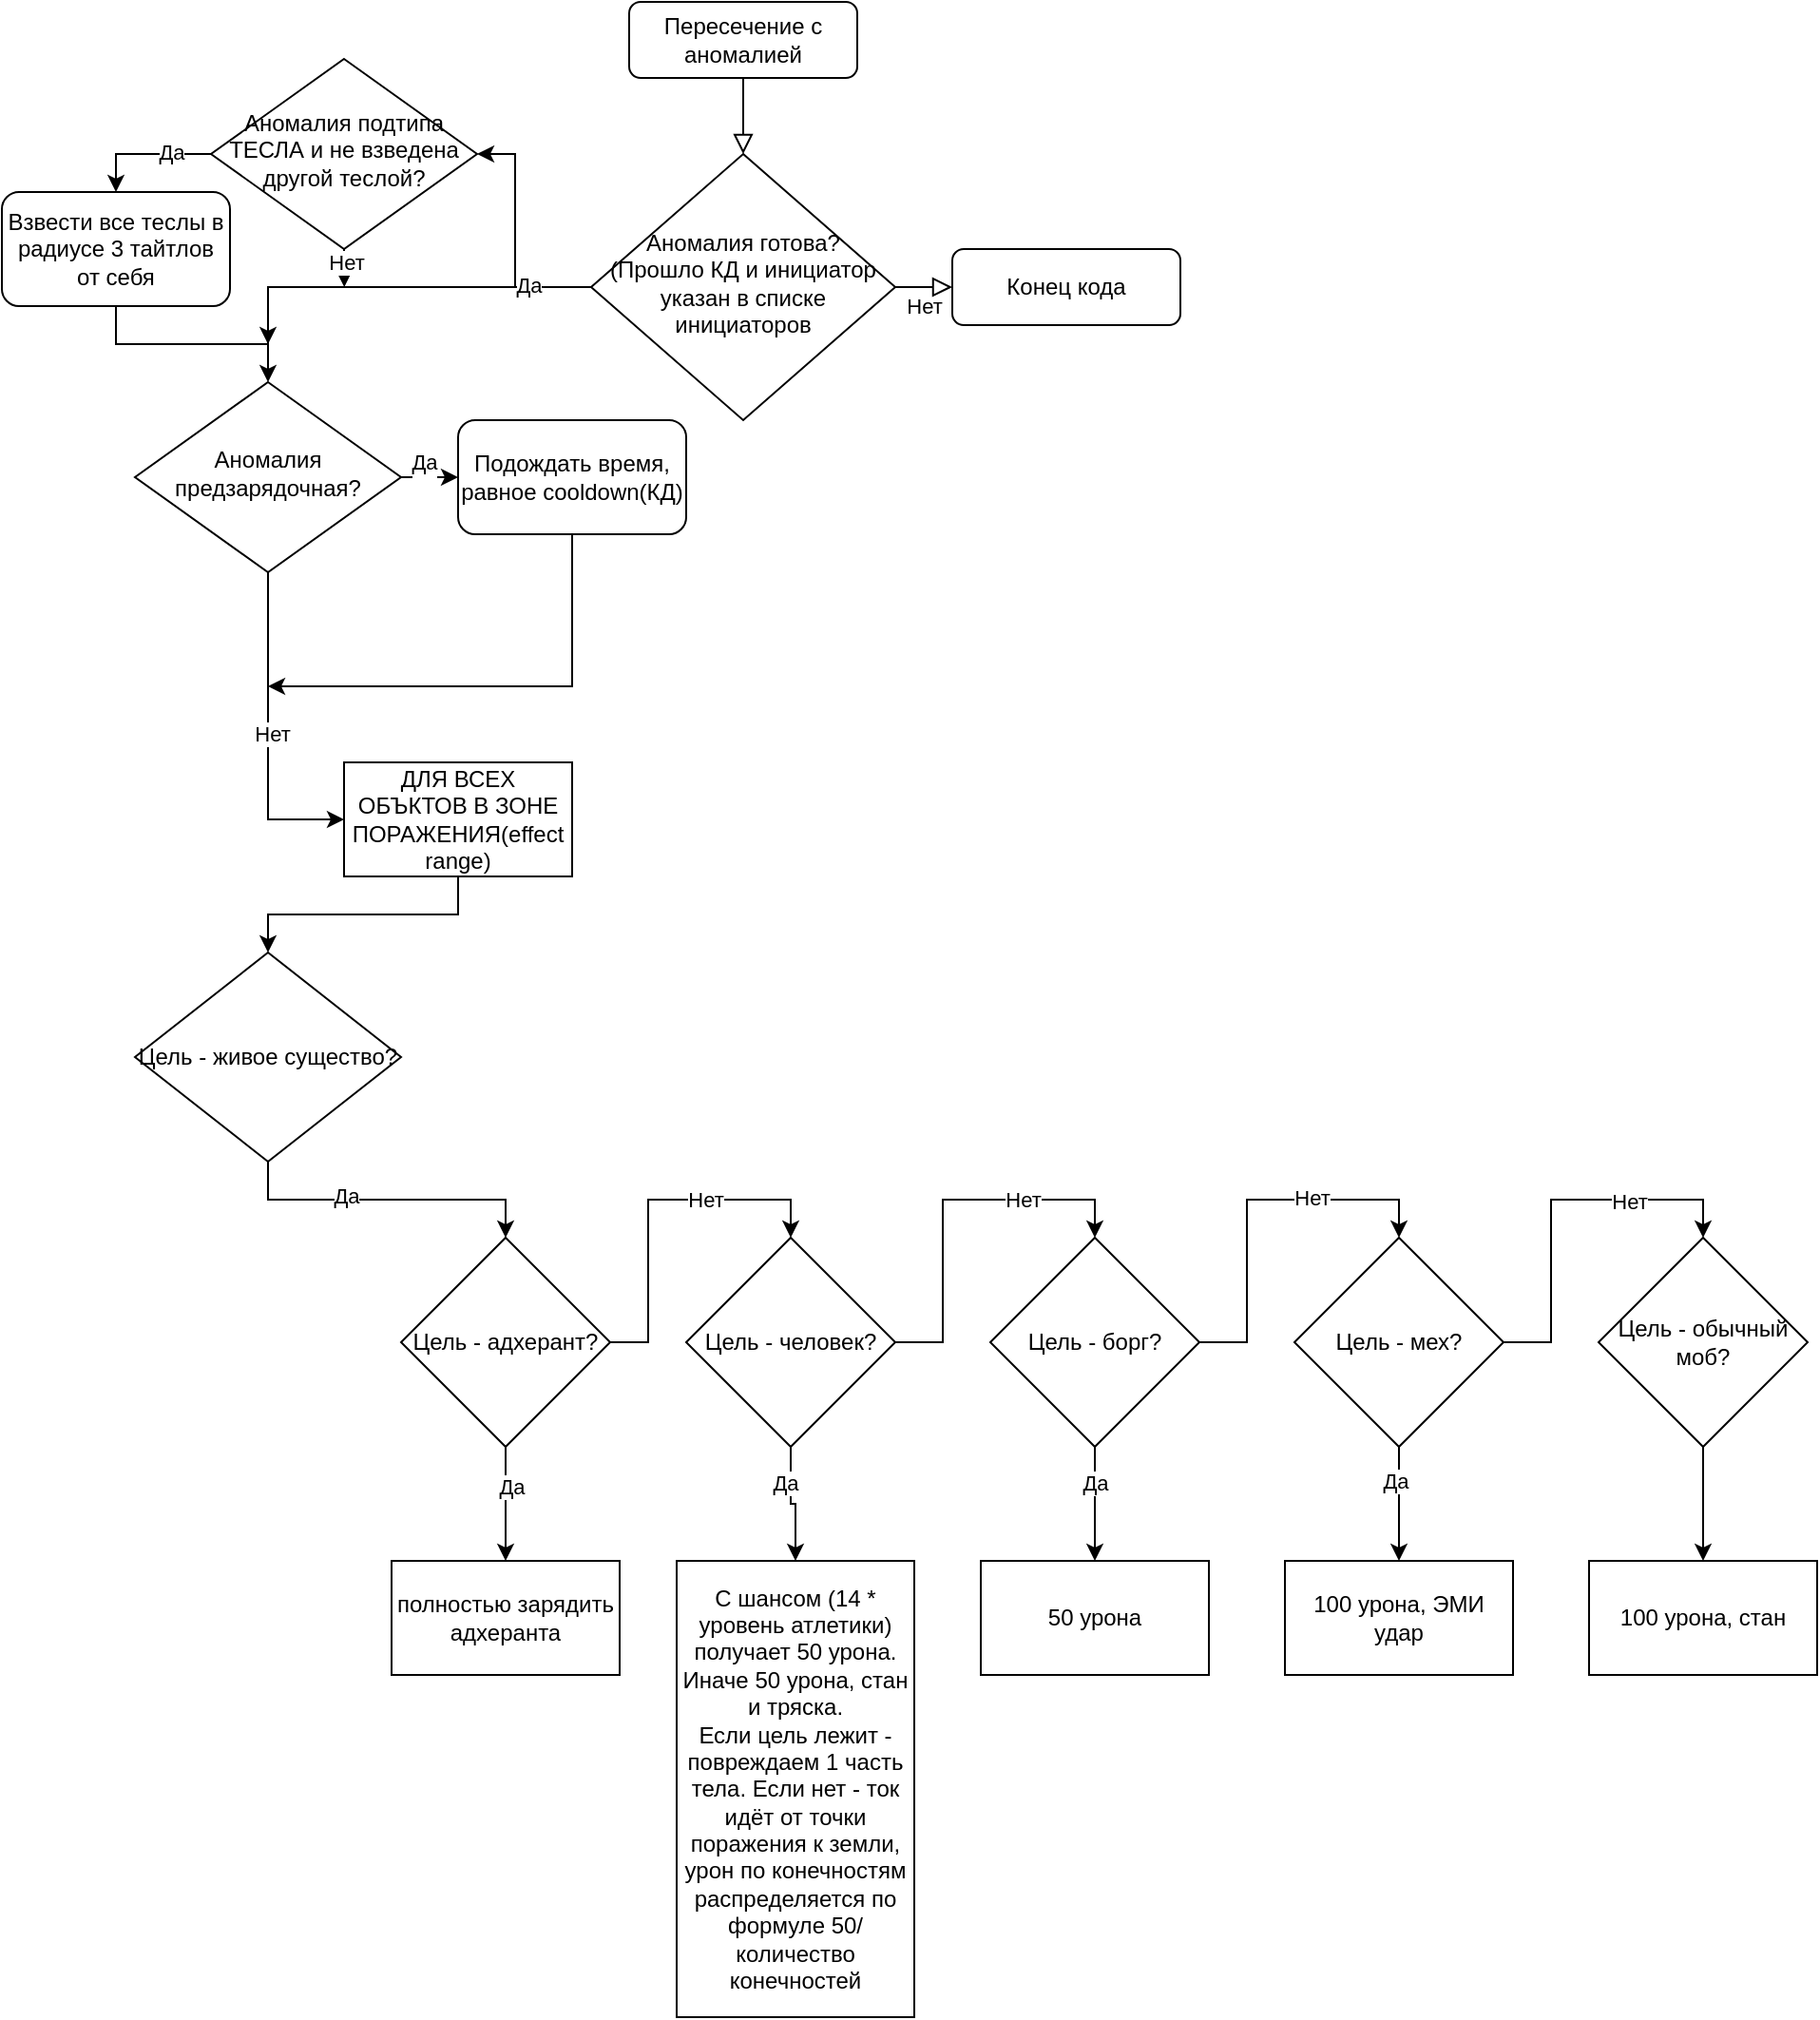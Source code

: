 <mxfile version="24.7.17">
  <diagram id="C5RBs43oDa-KdzZeNtuy" name="Page-1">
    <mxGraphModel dx="987" dy="1754" grid="1" gridSize="10" guides="1" tooltips="1" connect="1" arrows="1" fold="1" page="1" pageScale="1" pageWidth="827" pageHeight="1169" math="0" shadow="0">
      <root>
        <mxCell id="WIyWlLk6GJQsqaUBKTNV-0" />
        <mxCell id="WIyWlLk6GJQsqaUBKTNV-1" parent="WIyWlLk6GJQsqaUBKTNV-0" />
        <mxCell id="WIyWlLk6GJQsqaUBKTNV-2" value="" style="rounded=0;html=1;jettySize=auto;orthogonalLoop=1;fontSize=11;endArrow=block;endFill=0;endSize=8;strokeWidth=1;shadow=0;labelBackgroundColor=none;edgeStyle=orthogonalEdgeStyle;" parent="WIyWlLk6GJQsqaUBKTNV-1" source="WIyWlLk6GJQsqaUBKTNV-3" target="WIyWlLk6GJQsqaUBKTNV-6" edge="1">
          <mxGeometry relative="1" as="geometry" />
        </mxCell>
        <mxCell id="WIyWlLk6GJQsqaUBKTNV-3" value="Пересечение с аномалией" style="rounded=1;whiteSpace=wrap;html=1;fontSize=12;glass=0;strokeWidth=1;shadow=0;" parent="WIyWlLk6GJQsqaUBKTNV-1" vertex="1">
          <mxGeometry x="340" y="-320" width="120" height="40" as="geometry" />
        </mxCell>
        <mxCell id="WIyWlLk6GJQsqaUBKTNV-5" value="Нет" style="edgeStyle=orthogonalEdgeStyle;rounded=0;html=1;jettySize=auto;orthogonalLoop=1;fontSize=11;endArrow=block;endFill=0;endSize=8;strokeWidth=1;shadow=0;labelBackgroundColor=none;" parent="WIyWlLk6GJQsqaUBKTNV-1" source="WIyWlLk6GJQsqaUBKTNV-6" target="WIyWlLk6GJQsqaUBKTNV-7" edge="1">
          <mxGeometry y="10" relative="1" as="geometry">
            <mxPoint as="offset" />
          </mxGeometry>
        </mxCell>
        <mxCell id="6-93CSxOdGlHAInvIukc-7" style="edgeStyle=orthogonalEdgeStyle;rounded=0;orthogonalLoop=1;jettySize=auto;html=1;exitX=0;exitY=0.5;exitDx=0;exitDy=0;entryX=0.5;entryY=0;entryDx=0;entryDy=0;" edge="1" parent="WIyWlLk6GJQsqaUBKTNV-1" source="WIyWlLk6GJQsqaUBKTNV-6" target="6-93CSxOdGlHAInvIukc-6">
          <mxGeometry relative="1" as="geometry">
            <Array as="points">
              <mxPoint x="150" y="-170" />
            </Array>
          </mxGeometry>
        </mxCell>
        <mxCell id="6-93CSxOdGlHAInvIukc-11" value="Да" style="edgeLabel;html=1;align=center;verticalAlign=middle;resizable=0;points=[];" vertex="1" connectable="0" parent="6-93CSxOdGlHAInvIukc-7">
          <mxGeometry x="-0.701" y="-1" relative="1" as="geometry">
            <mxPoint as="offset" />
          </mxGeometry>
        </mxCell>
        <mxCell id="WIyWlLk6GJQsqaUBKTNV-6" value="Аномалия готова? (Прошло КД и инициатор указан в списке инициаторов" style="rhombus;whiteSpace=wrap;html=1;shadow=0;fontFamily=Helvetica;fontSize=12;align=center;strokeWidth=1;spacing=6;spacingTop=-4;" parent="WIyWlLk6GJQsqaUBKTNV-1" vertex="1">
          <mxGeometry x="320" y="-240" width="160" height="140" as="geometry" />
        </mxCell>
        <mxCell id="WIyWlLk6GJQsqaUBKTNV-7" value="Конец кода" style="rounded=1;whiteSpace=wrap;html=1;fontSize=12;glass=0;strokeWidth=1;shadow=0;" parent="WIyWlLk6GJQsqaUBKTNV-1" vertex="1">
          <mxGeometry x="510" y="-190" width="120" height="40" as="geometry" />
        </mxCell>
        <mxCell id="6-93CSxOdGlHAInvIukc-20" style="edgeStyle=orthogonalEdgeStyle;rounded=0;orthogonalLoop=1;jettySize=auto;html=1;exitX=0;exitY=0.5;exitDx=0;exitDy=0;entryX=0.5;entryY=0;entryDx=0;entryDy=0;" edge="1" parent="WIyWlLk6GJQsqaUBKTNV-1" source="WIyWlLk6GJQsqaUBKTNV-10" target="6-93CSxOdGlHAInvIukc-1">
          <mxGeometry relative="1" as="geometry" />
        </mxCell>
        <mxCell id="6-93CSxOdGlHAInvIukc-21" value="Да" style="edgeLabel;html=1;align=center;verticalAlign=middle;resizable=0;points=[];" vertex="1" connectable="0" parent="6-93CSxOdGlHAInvIukc-20">
          <mxGeometry x="-0.386" y="-1" relative="1" as="geometry">
            <mxPoint as="offset" />
          </mxGeometry>
        </mxCell>
        <mxCell id="6-93CSxOdGlHAInvIukc-22" style="edgeStyle=orthogonalEdgeStyle;rounded=0;orthogonalLoop=1;jettySize=auto;html=1;exitX=0.5;exitY=1;exitDx=0;exitDy=0;" edge="1" parent="WIyWlLk6GJQsqaUBKTNV-1" source="WIyWlLk6GJQsqaUBKTNV-10">
          <mxGeometry relative="1" as="geometry">
            <mxPoint x="190.143" y="-170" as="targetPoint" />
          </mxGeometry>
        </mxCell>
        <mxCell id="6-93CSxOdGlHAInvIukc-23" value="Нет" style="edgeLabel;html=1;align=center;verticalAlign=middle;resizable=0;points=[];" vertex="1" connectable="0" parent="6-93CSxOdGlHAInvIukc-22">
          <mxGeometry x="-0.352" y="1" relative="1" as="geometry">
            <mxPoint as="offset" />
          </mxGeometry>
        </mxCell>
        <mxCell id="6-93CSxOdGlHAInvIukc-25" style="edgeStyle=orthogonalEdgeStyle;rounded=0;orthogonalLoop=1;jettySize=auto;html=1;exitX=1;exitY=0.5;exitDx=0;exitDy=0;entryX=1;entryY=0.5;entryDx=0;entryDy=0;" edge="1" parent="WIyWlLk6GJQsqaUBKTNV-1" target="WIyWlLk6GJQsqaUBKTNV-10">
          <mxGeometry relative="1" as="geometry">
            <mxPoint x="280" y="-170" as="sourcePoint" />
            <Array as="points">
              <mxPoint x="280" y="-240" />
            </Array>
          </mxGeometry>
        </mxCell>
        <mxCell id="WIyWlLk6GJQsqaUBKTNV-10" value="Аномалия подтипа ТЕСЛА и не взведена другой теслой?" style="rhombus;whiteSpace=wrap;html=1;shadow=0;fontFamily=Helvetica;fontSize=12;align=center;strokeWidth=1;spacing=6;spacingTop=-4;" parent="WIyWlLk6GJQsqaUBKTNV-1" vertex="1">
          <mxGeometry x="120" y="-290" width="140" height="100" as="geometry" />
        </mxCell>
        <mxCell id="6-93CSxOdGlHAInvIukc-54" style="edgeStyle=orthogonalEdgeStyle;rounded=0;orthogonalLoop=1;jettySize=auto;html=1;exitX=0.5;exitY=1;exitDx=0;exitDy=0;" edge="1" parent="WIyWlLk6GJQsqaUBKTNV-1" source="6-93CSxOdGlHAInvIukc-1">
          <mxGeometry relative="1" as="geometry">
            <mxPoint x="150" y="-140" as="targetPoint" />
          </mxGeometry>
        </mxCell>
        <mxCell id="6-93CSxOdGlHAInvIukc-1" value="Взвести все теслы в радиусе 3 тайтлов от себя" style="rounded=1;whiteSpace=wrap;html=1;" vertex="1" parent="WIyWlLk6GJQsqaUBKTNV-1">
          <mxGeometry x="10" y="-220" width="120" height="60" as="geometry" />
        </mxCell>
        <mxCell id="6-93CSxOdGlHAInvIukc-12" style="edgeStyle=orthogonalEdgeStyle;rounded=0;orthogonalLoop=1;jettySize=auto;html=1;exitX=0.5;exitY=1;exitDx=0;exitDy=0;entryX=0;entryY=0.5;entryDx=0;entryDy=0;" edge="1" parent="WIyWlLk6GJQsqaUBKTNV-1" source="6-93CSxOdGlHAInvIukc-6" target="6-93CSxOdGlHAInvIukc-26">
          <mxGeometry relative="1" as="geometry">
            <mxPoint x="150" y="80" as="targetPoint" />
          </mxGeometry>
        </mxCell>
        <mxCell id="6-93CSxOdGlHAInvIukc-13" value="Нет" style="edgeLabel;html=1;align=center;verticalAlign=middle;resizable=0;points=[];" vertex="1" connectable="0" parent="6-93CSxOdGlHAInvIukc-12">
          <mxGeometry x="0.007" y="2" relative="1" as="geometry">
            <mxPoint y="-1" as="offset" />
          </mxGeometry>
        </mxCell>
        <mxCell id="6-93CSxOdGlHAInvIukc-15" style="edgeStyle=orthogonalEdgeStyle;rounded=0;orthogonalLoop=1;jettySize=auto;html=1;exitX=1;exitY=0.5;exitDx=0;exitDy=0;entryX=0;entryY=0.5;entryDx=0;entryDy=0;" edge="1" parent="WIyWlLk6GJQsqaUBKTNV-1" source="6-93CSxOdGlHAInvIukc-6" target="6-93CSxOdGlHAInvIukc-14">
          <mxGeometry relative="1" as="geometry" />
        </mxCell>
        <mxCell id="6-93CSxOdGlHAInvIukc-53" value="Да&lt;div&gt;&lt;br&gt;&lt;/div&gt;" style="edgeLabel;html=1;align=center;verticalAlign=middle;resizable=0;points=[];" vertex="1" connectable="0" parent="6-93CSxOdGlHAInvIukc-15">
          <mxGeometry x="-0.235" y="1" relative="1" as="geometry">
            <mxPoint as="offset" />
          </mxGeometry>
        </mxCell>
        <mxCell id="6-93CSxOdGlHAInvIukc-6" value="Аномалия предзарядочная?" style="rhombus;whiteSpace=wrap;html=1;shadow=0;fontFamily=Helvetica;fontSize=12;align=center;strokeWidth=1;spacing=6;spacingTop=-4;" vertex="1" parent="WIyWlLk6GJQsqaUBKTNV-1">
          <mxGeometry x="80" y="-120" width="140" height="100" as="geometry" />
        </mxCell>
        <mxCell id="6-93CSxOdGlHAInvIukc-16" style="edgeStyle=orthogonalEdgeStyle;rounded=0;orthogonalLoop=1;jettySize=auto;html=1;exitX=0.5;exitY=1;exitDx=0;exitDy=0;" edge="1" parent="WIyWlLk6GJQsqaUBKTNV-1">
          <mxGeometry relative="1" as="geometry">
            <mxPoint x="150" y="40" as="targetPoint" />
            <mxPoint x="310" y="-60" as="sourcePoint" />
            <Array as="points">
              <mxPoint x="310" y="40" />
            </Array>
          </mxGeometry>
        </mxCell>
        <mxCell id="6-93CSxOdGlHAInvIukc-14" value="Подождать время, равное cooldown(КД)" style="rounded=1;whiteSpace=wrap;html=1;" vertex="1" parent="WIyWlLk6GJQsqaUBKTNV-1">
          <mxGeometry x="250" y="-100" width="120" height="60" as="geometry" />
        </mxCell>
        <mxCell id="6-93CSxOdGlHAInvIukc-28" style="edgeStyle=orthogonalEdgeStyle;rounded=0;orthogonalLoop=1;jettySize=auto;html=1;exitX=0.5;exitY=1;exitDx=0;exitDy=0;entryX=0.5;entryY=0;entryDx=0;entryDy=0;" edge="1" parent="WIyWlLk6GJQsqaUBKTNV-1" source="6-93CSxOdGlHAInvIukc-26" target="6-93CSxOdGlHAInvIukc-27">
          <mxGeometry relative="1" as="geometry" />
        </mxCell>
        <mxCell id="6-93CSxOdGlHAInvIukc-26" value="ДЛЯ ВСЕХ ОБЪКТОВ В ЗОНЕ ПОРАЖЕНИЯ(effect range)" style="rounded=0;whiteSpace=wrap;html=1;" vertex="1" parent="WIyWlLk6GJQsqaUBKTNV-1">
          <mxGeometry x="190" y="80" width="120" height="60" as="geometry" />
        </mxCell>
        <mxCell id="6-93CSxOdGlHAInvIukc-29" style="edgeStyle=orthogonalEdgeStyle;rounded=0;orthogonalLoop=1;jettySize=auto;html=1;exitX=0.5;exitY=1;exitDx=0;exitDy=0;entryX=0.5;entryY=0;entryDx=0;entryDy=0;" edge="1" parent="WIyWlLk6GJQsqaUBKTNV-1" source="6-93CSxOdGlHAInvIukc-27" target="6-93CSxOdGlHAInvIukc-31">
          <mxGeometry relative="1" as="geometry">
            <mxPoint x="150.143" y="360" as="targetPoint" />
          </mxGeometry>
        </mxCell>
        <mxCell id="6-93CSxOdGlHAInvIukc-30" value="Да" style="edgeLabel;html=1;align=center;verticalAlign=middle;resizable=0;points=[];" vertex="1" connectable="0" parent="6-93CSxOdGlHAInvIukc-29">
          <mxGeometry x="-0.26" y="2" relative="1" as="geometry">
            <mxPoint as="offset" />
          </mxGeometry>
        </mxCell>
        <mxCell id="6-93CSxOdGlHAInvIukc-27" value="Цель - живое существо?" style="rhombus;whiteSpace=wrap;html=1;" vertex="1" parent="WIyWlLk6GJQsqaUBKTNV-1">
          <mxGeometry x="80" y="180" width="140" height="110" as="geometry" />
        </mxCell>
        <mxCell id="6-93CSxOdGlHAInvIukc-35" style="edgeStyle=orthogonalEdgeStyle;rounded=0;orthogonalLoop=1;jettySize=auto;html=1;exitX=1;exitY=0.5;exitDx=0;exitDy=0;entryX=0.5;entryY=0;entryDx=0;entryDy=0;" edge="1" parent="WIyWlLk6GJQsqaUBKTNV-1" source="6-93CSxOdGlHAInvIukc-31" target="6-93CSxOdGlHAInvIukc-32">
          <mxGeometry relative="1" as="geometry" />
        </mxCell>
        <mxCell id="6-93CSxOdGlHAInvIukc-38" value="Нет" style="edgeLabel;html=1;align=center;verticalAlign=middle;resizable=0;points=[];" vertex="1" connectable="0" parent="6-93CSxOdGlHAInvIukc-35">
          <mxGeometry x="0.31" relative="1" as="geometry">
            <mxPoint as="offset" />
          </mxGeometry>
        </mxCell>
        <mxCell id="6-93CSxOdGlHAInvIukc-41" style="edgeStyle=orthogonalEdgeStyle;rounded=0;orthogonalLoop=1;jettySize=auto;html=1;exitX=0.5;exitY=1;exitDx=0;exitDy=0;entryX=0.5;entryY=0;entryDx=0;entryDy=0;" edge="1" parent="WIyWlLk6GJQsqaUBKTNV-1" source="6-93CSxOdGlHAInvIukc-31" target="6-93CSxOdGlHAInvIukc-42">
          <mxGeometry relative="1" as="geometry">
            <mxPoint x="275" y="520" as="targetPoint" />
          </mxGeometry>
        </mxCell>
        <mxCell id="6-93CSxOdGlHAInvIukc-49" value="Да" style="edgeLabel;html=1;align=center;verticalAlign=middle;resizable=0;points=[];" vertex="1" connectable="0" parent="6-93CSxOdGlHAInvIukc-41">
          <mxGeometry x="-0.305" y="3" relative="1" as="geometry">
            <mxPoint as="offset" />
          </mxGeometry>
        </mxCell>
        <mxCell id="6-93CSxOdGlHAInvIukc-31" value="Цель - адхерант?" style="rhombus;whiteSpace=wrap;html=1;" vertex="1" parent="WIyWlLk6GJQsqaUBKTNV-1">
          <mxGeometry x="220" y="330" width="110" height="110" as="geometry" />
        </mxCell>
        <mxCell id="6-93CSxOdGlHAInvIukc-36" style="edgeStyle=orthogonalEdgeStyle;rounded=0;orthogonalLoop=1;jettySize=auto;html=1;exitX=1;exitY=0.5;exitDx=0;exitDy=0;entryX=0.5;entryY=0;entryDx=0;entryDy=0;" edge="1" parent="WIyWlLk6GJQsqaUBKTNV-1" source="6-93CSxOdGlHAInvIukc-32" target="6-93CSxOdGlHAInvIukc-33">
          <mxGeometry relative="1" as="geometry" />
        </mxCell>
        <mxCell id="6-93CSxOdGlHAInvIukc-39" value="Нет" style="edgeLabel;html=1;align=center;verticalAlign=middle;resizable=0;points=[];" vertex="1" connectable="0" parent="6-93CSxOdGlHAInvIukc-36">
          <mxGeometry x="0.421" relative="1" as="geometry">
            <mxPoint as="offset" />
          </mxGeometry>
        </mxCell>
        <mxCell id="6-93CSxOdGlHAInvIukc-44" style="edgeStyle=orthogonalEdgeStyle;rounded=0;orthogonalLoop=1;jettySize=auto;html=1;exitX=0.5;exitY=1;exitDx=0;exitDy=0;entryX=0.5;entryY=0;entryDx=0;entryDy=0;" edge="1" parent="WIyWlLk6GJQsqaUBKTNV-1" source="6-93CSxOdGlHAInvIukc-32" target="6-93CSxOdGlHAInvIukc-43">
          <mxGeometry relative="1" as="geometry" />
        </mxCell>
        <mxCell id="6-93CSxOdGlHAInvIukc-50" value="Да" style="edgeLabel;html=1;align=center;verticalAlign=middle;resizable=0;points=[];" vertex="1" connectable="0" parent="6-93CSxOdGlHAInvIukc-44">
          <mxGeometry x="-0.4" y="-3" relative="1" as="geometry">
            <mxPoint as="offset" />
          </mxGeometry>
        </mxCell>
        <mxCell id="6-93CSxOdGlHAInvIukc-32" value="Цель - человек?" style="rhombus;whiteSpace=wrap;html=1;" vertex="1" parent="WIyWlLk6GJQsqaUBKTNV-1">
          <mxGeometry x="370" y="330" width="110" height="110" as="geometry" />
        </mxCell>
        <mxCell id="6-93CSxOdGlHAInvIukc-37" style="edgeStyle=orthogonalEdgeStyle;rounded=0;orthogonalLoop=1;jettySize=auto;html=1;exitX=1;exitY=0.5;exitDx=0;exitDy=0;entryX=0.5;entryY=0;entryDx=0;entryDy=0;" edge="1" parent="WIyWlLk6GJQsqaUBKTNV-1" source="6-93CSxOdGlHAInvIukc-33" target="6-93CSxOdGlHAInvIukc-34">
          <mxGeometry relative="1" as="geometry" />
        </mxCell>
        <mxCell id="6-93CSxOdGlHAInvIukc-40" value="Нет" style="edgeLabel;html=1;align=center;verticalAlign=middle;resizable=0;points=[];" vertex="1" connectable="0" parent="6-93CSxOdGlHAInvIukc-37">
          <mxGeometry x="0.335" y="1" relative="1" as="geometry">
            <mxPoint as="offset" />
          </mxGeometry>
        </mxCell>
        <mxCell id="6-93CSxOdGlHAInvIukc-47" style="edgeStyle=orthogonalEdgeStyle;rounded=0;orthogonalLoop=1;jettySize=auto;html=1;exitX=0.5;exitY=1;exitDx=0;exitDy=0;entryX=0.5;entryY=0;entryDx=0;entryDy=0;" edge="1" parent="WIyWlLk6GJQsqaUBKTNV-1" source="6-93CSxOdGlHAInvIukc-33" target="6-93CSxOdGlHAInvIukc-45">
          <mxGeometry relative="1" as="geometry" />
        </mxCell>
        <mxCell id="6-93CSxOdGlHAInvIukc-51" value="Да" style="edgeLabel;html=1;align=center;verticalAlign=middle;resizable=0;points=[];" vertex="1" connectable="0" parent="6-93CSxOdGlHAInvIukc-47">
          <mxGeometry x="-0.368" relative="1" as="geometry">
            <mxPoint as="offset" />
          </mxGeometry>
        </mxCell>
        <mxCell id="6-93CSxOdGlHAInvIukc-33" value="Цель - борг?" style="rhombus;whiteSpace=wrap;html=1;" vertex="1" parent="WIyWlLk6GJQsqaUBKTNV-1">
          <mxGeometry x="530" y="330" width="110" height="110" as="geometry" />
        </mxCell>
        <mxCell id="6-93CSxOdGlHAInvIukc-48" style="edgeStyle=orthogonalEdgeStyle;rounded=0;orthogonalLoop=1;jettySize=auto;html=1;exitX=0.5;exitY=1;exitDx=0;exitDy=0;entryX=0.5;entryY=0;entryDx=0;entryDy=0;" edge="1" parent="WIyWlLk6GJQsqaUBKTNV-1" source="6-93CSxOdGlHAInvIukc-34" target="6-93CSxOdGlHAInvIukc-46">
          <mxGeometry relative="1" as="geometry" />
        </mxCell>
        <mxCell id="6-93CSxOdGlHAInvIukc-52" value="Да" style="edgeLabel;html=1;align=center;verticalAlign=middle;resizable=0;points=[];" vertex="1" connectable="0" parent="6-93CSxOdGlHAInvIukc-48">
          <mxGeometry x="-0.4" y="-2" relative="1" as="geometry">
            <mxPoint as="offset" />
          </mxGeometry>
        </mxCell>
        <mxCell id="6-93CSxOdGlHAInvIukc-57" style="edgeStyle=orthogonalEdgeStyle;rounded=0;orthogonalLoop=1;jettySize=auto;html=1;exitX=1;exitY=0.5;exitDx=0;exitDy=0;entryX=0.5;entryY=0;entryDx=0;entryDy=0;" edge="1" parent="WIyWlLk6GJQsqaUBKTNV-1" source="6-93CSxOdGlHAInvIukc-34" target="6-93CSxOdGlHAInvIukc-55">
          <mxGeometry relative="1" as="geometry" />
        </mxCell>
        <mxCell id="6-93CSxOdGlHAInvIukc-58" value="Нет" style="edgeLabel;html=1;align=center;verticalAlign=middle;resizable=0;points=[];" vertex="1" connectable="0" parent="6-93CSxOdGlHAInvIukc-57">
          <mxGeometry x="0.41" y="-1" relative="1" as="geometry">
            <mxPoint as="offset" />
          </mxGeometry>
        </mxCell>
        <mxCell id="6-93CSxOdGlHAInvIukc-34" value="Цель - мех?" style="rhombus;whiteSpace=wrap;html=1;" vertex="1" parent="WIyWlLk6GJQsqaUBKTNV-1">
          <mxGeometry x="690" y="330" width="110" height="110" as="geometry" />
        </mxCell>
        <mxCell id="6-93CSxOdGlHAInvIukc-42" value="полностью зарядить адхеранта" style="rounded=0;whiteSpace=wrap;html=1;" vertex="1" parent="WIyWlLk6GJQsqaUBKTNV-1">
          <mxGeometry x="215" y="500" width="120" height="60" as="geometry" />
        </mxCell>
        <mxCell id="6-93CSxOdGlHAInvIukc-43" value="С шансом (14 * уровень атлетики) получает 50 урона. Иначе 50 урона, стан и тряска.&lt;br&gt;Если цель лежит - повреждаем 1 часть тела. Если нет - ток идёт от точки поражения к земли, урон по конечностям распределяется по формуле 50/количество конечностей" style="rounded=0;whiteSpace=wrap;html=1;" vertex="1" parent="WIyWlLk6GJQsqaUBKTNV-1">
          <mxGeometry x="365" y="500" width="125" height="240" as="geometry" />
        </mxCell>
        <mxCell id="6-93CSxOdGlHAInvIukc-45" value="50 урона" style="rounded=0;whiteSpace=wrap;html=1;" vertex="1" parent="WIyWlLk6GJQsqaUBKTNV-1">
          <mxGeometry x="525" y="500" width="120" height="60" as="geometry" />
        </mxCell>
        <mxCell id="6-93CSxOdGlHAInvIukc-46" value="100 урона, ЭМИ удар" style="rounded=0;whiteSpace=wrap;html=1;" vertex="1" parent="WIyWlLk6GJQsqaUBKTNV-1">
          <mxGeometry x="685" y="500" width="120" height="60" as="geometry" />
        </mxCell>
        <mxCell id="6-93CSxOdGlHAInvIukc-59" style="edgeStyle=orthogonalEdgeStyle;rounded=0;orthogonalLoop=1;jettySize=auto;html=1;exitX=0.5;exitY=1;exitDx=0;exitDy=0;entryX=0.5;entryY=0;entryDx=0;entryDy=0;" edge="1" parent="WIyWlLk6GJQsqaUBKTNV-1" source="6-93CSxOdGlHAInvIukc-55" target="6-93CSxOdGlHAInvIukc-56">
          <mxGeometry relative="1" as="geometry" />
        </mxCell>
        <mxCell id="6-93CSxOdGlHAInvIukc-55" value="Цель - обычный моб?" style="rhombus;whiteSpace=wrap;html=1;" vertex="1" parent="WIyWlLk6GJQsqaUBKTNV-1">
          <mxGeometry x="850" y="330" width="110" height="110" as="geometry" />
        </mxCell>
        <mxCell id="6-93CSxOdGlHAInvIukc-56" value="100 урона, стан" style="rounded=0;whiteSpace=wrap;html=1;" vertex="1" parent="WIyWlLk6GJQsqaUBKTNV-1">
          <mxGeometry x="845" y="500" width="120" height="60" as="geometry" />
        </mxCell>
      </root>
    </mxGraphModel>
  </diagram>
</mxfile>
